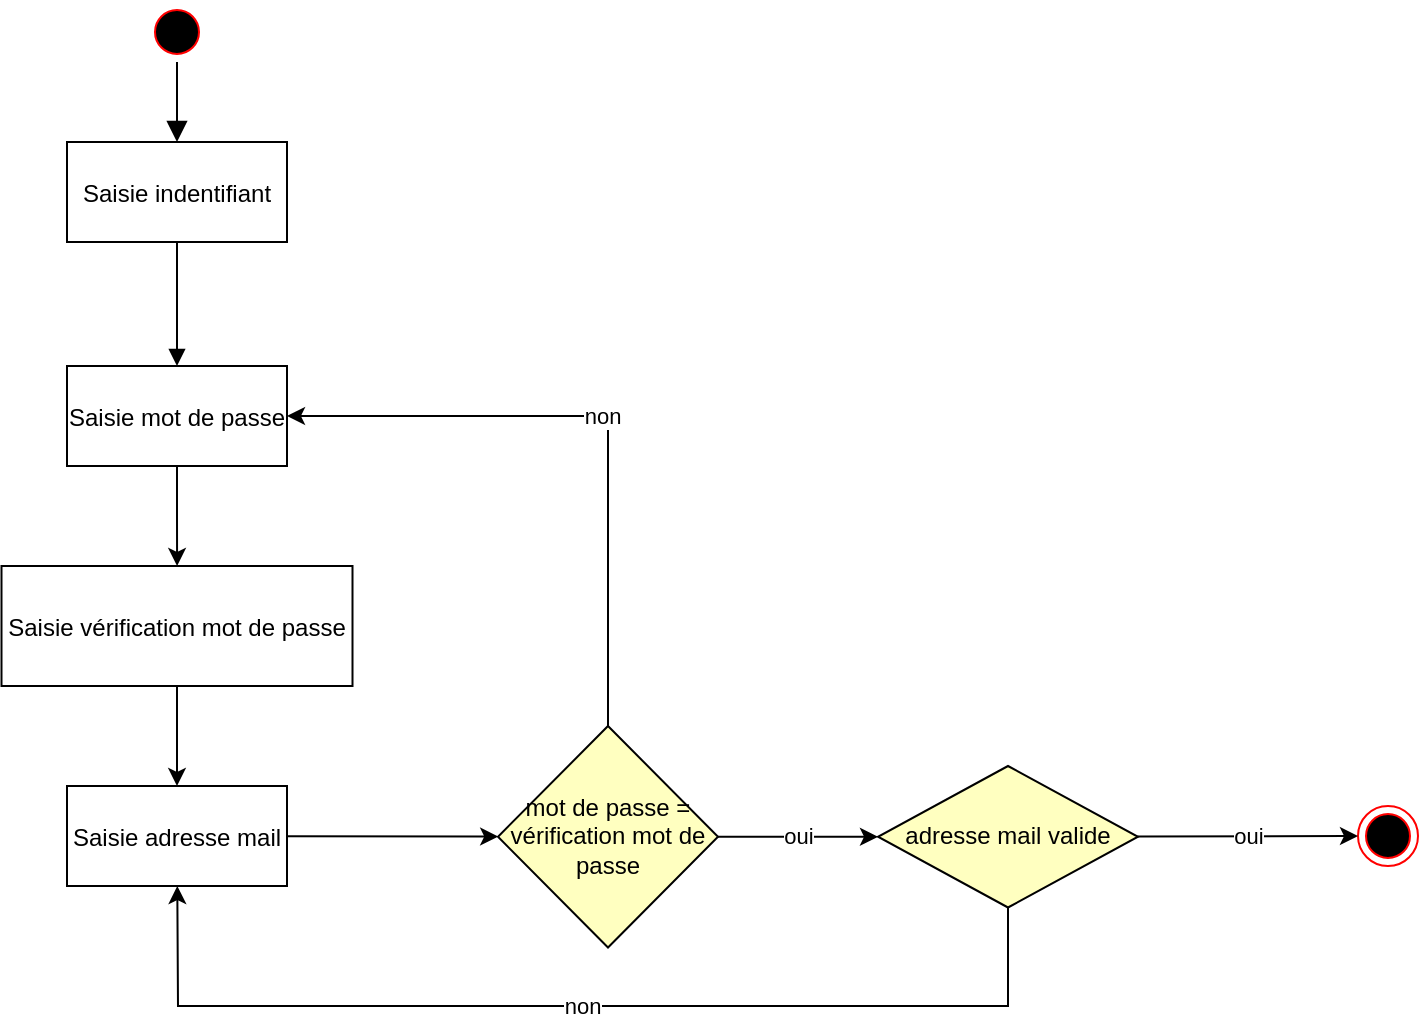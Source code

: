 <mxfile version="13.7.9" type="device"><diagram name="Page-1" id="e7e014a7-5840-1c2e-5031-d8a46d1fe8dd"><mxGraphModel dx="1086" dy="806" grid="1" gridSize="10" guides="1" tooltips="1" connect="1" arrows="1" fold="1" page="1" pageScale="1" pageWidth="1169" pageHeight="826" background="#ffffff" math="0" shadow="0"><root><mxCell id="0"/><mxCell id="1" parent="0"/><mxCell id="UD9zhraPYJoLendP_A7f-50" value="" style="ellipse;shape=startState;fillColor=#000000;strokeColor=#ff0000;" parent="1" vertex="1"><mxGeometry x="274.5" y="178" width="30" height="30" as="geometry"/></mxCell><mxCell id="UD9zhraPYJoLendP_A7f-51" value="" style="edgeStyle=elbowEdgeStyle;elbow=horizontal;verticalAlign=bottom;endArrow=block;endSize=8;endFill=1;rounded=0" parent="1" source="UD9zhraPYJoLendP_A7f-50" target="UD9zhraPYJoLendP_A7f-52" edge="1"><mxGeometry x="110" y="50" as="geometry"><mxPoint x="125" y="120" as="targetPoint"/></mxGeometry></mxCell><mxCell id="UD9zhraPYJoLendP_A7f-82" style="edgeStyle=orthogonalEdgeStyle;rounded=0;orthogonalLoop=1;jettySize=auto;html=1;strokeColor=#000000;endArrow=block;endFill=1;" parent="1" source="UD9zhraPYJoLendP_A7f-52" target="FlTSjSNIx4wWshFWz1p3-2" edge="1"><mxGeometry relative="1" as="geometry"><mxPoint x="289.6" y="358" as="targetPoint"/></mxGeometry></mxCell><mxCell id="UD9zhraPYJoLendP_A7f-52" value="Saisie indentifiant" style="" parent="1" vertex="1"><mxGeometry x="234.5" y="248" width="110" height="50" as="geometry"/></mxCell><mxCell id="FlTSjSNIx4wWshFWz1p3-4" style="edgeStyle=orthogonalEdgeStyle;rounded=0;orthogonalLoop=1;jettySize=auto;html=1;" edge="1" parent="1" source="FlTSjSNIx4wWshFWz1p3-2" target="FlTSjSNIx4wWshFWz1p3-3"><mxGeometry relative="1" as="geometry"/></mxCell><mxCell id="FlTSjSNIx4wWshFWz1p3-2" value="Saisie mot de passe" style="" vertex="1" parent="1"><mxGeometry x="234.5" y="360" width="110" height="50" as="geometry"/></mxCell><mxCell id="FlTSjSNIx4wWshFWz1p3-18" style="edgeStyle=none;rounded=0;orthogonalLoop=1;jettySize=auto;html=1;" edge="1" parent="1" source="FlTSjSNIx4wWshFWz1p3-3" target="FlTSjSNIx4wWshFWz1p3-17"><mxGeometry relative="1" as="geometry"/></mxCell><mxCell id="FlTSjSNIx4wWshFWz1p3-3" value="Saisie vérification mot de passe" style="" vertex="1" parent="1"><mxGeometry x="201.75" y="460" width="175.5" height="60" as="geometry"/></mxCell><mxCell id="FlTSjSNIx4wWshFWz1p3-10" value="non" style="edgeStyle=orthogonalEdgeStyle;rounded=0;orthogonalLoop=1;jettySize=auto;html=1;" edge="1" parent="1" source="FlTSjSNIx4wWshFWz1p3-6" target="FlTSjSNIx4wWshFWz1p3-2"><mxGeometry relative="1" as="geometry"><Array as="points"><mxPoint x="505" y="385"/></Array></mxGeometry></mxCell><mxCell id="FlTSjSNIx4wWshFWz1p3-11" value="oui" style="rounded=0;orthogonalLoop=1;jettySize=auto;html=1;" edge="1" parent="1" source="FlTSjSNIx4wWshFWz1p3-6" target="FlTSjSNIx4wWshFWz1p3-20"><mxGeometry relative="1" as="geometry"><mxPoint x="680" y="595" as="targetPoint"/></mxGeometry></mxCell><mxCell id="FlTSjSNIx4wWshFWz1p3-6" value="mot de passe = vérification mot de passe" style="rhombus;whiteSpace=wrap;html=1;fillColor=#ffffc0;" vertex="1" parent="1"><mxGeometry x="450" y="540" width="110" height="110.75" as="geometry"/></mxCell><mxCell id="FlTSjSNIx4wWshFWz1p3-14" value="" style="ellipse;shape=endState;fillColor=#000000;strokeColor=#ff0000" vertex="1" parent="1"><mxGeometry x="880" y="580" width="30" height="30" as="geometry"/></mxCell><mxCell id="FlTSjSNIx4wWshFWz1p3-19" style="edgeStyle=none;rounded=0;orthogonalLoop=1;jettySize=auto;html=1;" edge="1" parent="1" source="FlTSjSNIx4wWshFWz1p3-17" target="FlTSjSNIx4wWshFWz1p3-6"><mxGeometry relative="1" as="geometry"/></mxCell><mxCell id="FlTSjSNIx4wWshFWz1p3-17" value="Saisie adresse mail" style="" vertex="1" parent="1"><mxGeometry x="234.5" y="570" width="110" height="50" as="geometry"/></mxCell><mxCell id="FlTSjSNIx4wWshFWz1p3-21" value="non" style="edgeStyle=none;rounded=0;orthogonalLoop=1;jettySize=auto;html=1;" edge="1" parent="1" source="FlTSjSNIx4wWshFWz1p3-20" target="FlTSjSNIx4wWshFWz1p3-17"><mxGeometry relative="1" as="geometry"><Array as="points"><mxPoint x="705" y="680"/><mxPoint x="290" y="680"/></Array></mxGeometry></mxCell><mxCell id="FlTSjSNIx4wWshFWz1p3-22" value="oui" style="edgeStyle=none;rounded=0;orthogonalLoop=1;jettySize=auto;html=1;" edge="1" parent="1" source="FlTSjSNIx4wWshFWz1p3-20" target="FlTSjSNIx4wWshFWz1p3-14"><mxGeometry relative="1" as="geometry"/></mxCell><mxCell id="FlTSjSNIx4wWshFWz1p3-20" value="adresse mail valide" style="rhombus;whiteSpace=wrap;html=1;fillColor=#ffffc0;" vertex="1" parent="1"><mxGeometry x="640" y="560" width="130" height="70.75" as="geometry"/></mxCell></root></mxGraphModel></diagram></mxfile>